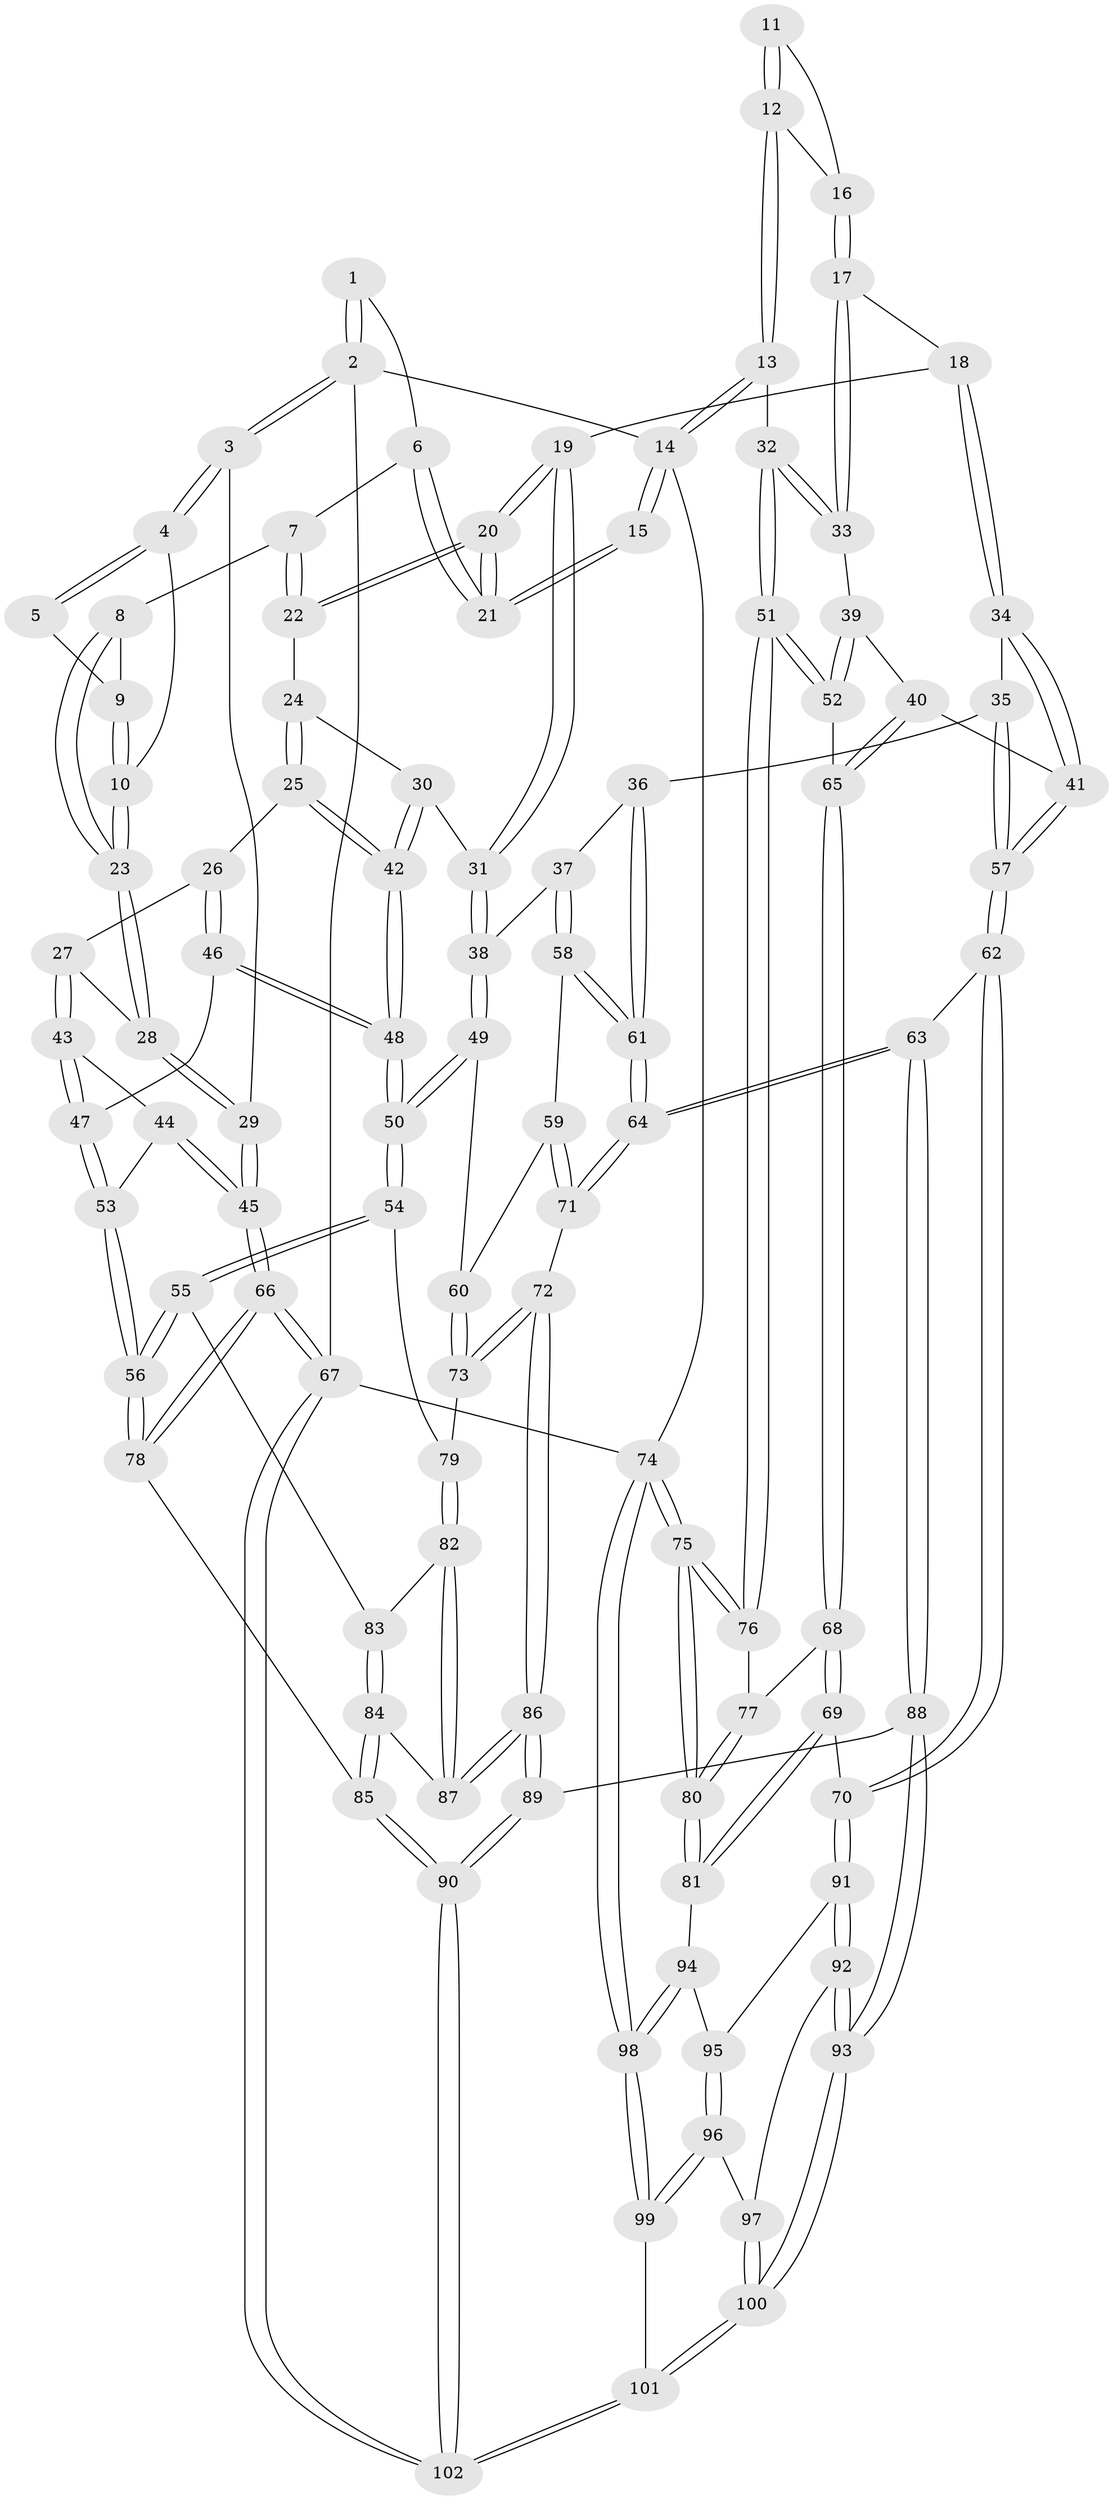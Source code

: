 // Generated by graph-tools (version 1.1) at 2025/11/02/21/25 10:11:13]
// undirected, 102 vertices, 252 edges
graph export_dot {
graph [start="1"]
  node [color=gray90,style=filled];
  1 [pos="+0.14718785680850643+0"];
  2 [pos="+0+0"];
  3 [pos="+0+0.11943422597170893"];
  4 [pos="+0+0.10508636307326809"];
  5 [pos="+0.1048728196544695+0"];
  6 [pos="+0.304608139409825+0"];
  7 [pos="+0.14918164752606528+0.1077434465752342"];
  8 [pos="+0.11618389988609046+0.1090652152445319"];
  9 [pos="+0.10501037716658973+0"];
  10 [pos="+0.04263802662709626+0.12340648362266012"];
  11 [pos="+0.8756401849817488+0.013664771491457596"];
  12 [pos="+1+0.13433680772804954"];
  13 [pos="+1+0.17926466144399605"];
  14 [pos="+1+0"];
  15 [pos="+0.7903238292784702+0"];
  16 [pos="+0.8203474265125369+0.13947216698152695"];
  17 [pos="+0.7781733197466364+0.16246328931575799"];
  18 [pos="+0.5596476673922993+0.036479571004672"];
  19 [pos="+0.5090843731764156+0"];
  20 [pos="+0.4986025506949223+0"];
  21 [pos="+0.49716312069430474+0"];
  22 [pos="+0.20926651658866635+0.1250009075272643"];
  23 [pos="+0.07943359640811483+0.13880095914492857"];
  24 [pos="+0.2105935014051966+0.14840935293630222"];
  25 [pos="+0.16056010022606498+0.24375873553270042"];
  26 [pos="+0.13900648087201722+0.24734228121235946"];
  27 [pos="+0.09870861971189687+0.23037851293504558"];
  28 [pos="+0.0898757722110178+0.20225849547001656"];
  29 [pos="+0+0.20591814369740638"];
  30 [pos="+0.2939798159713968+0.23223657675856885"];
  31 [pos="+0.37992483701019675+0.20688660869410527"];
  32 [pos="+1+0.2402273041853159"];
  33 [pos="+0.8066606143390066+0.26251062100963535"];
  34 [pos="+0.5656681872560549+0.08316852676338617"];
  35 [pos="+0.5143049452662493+0.37158565924604964"];
  36 [pos="+0.5095272764193485+0.37313341910053244"];
  37 [pos="+0.501346522498012+0.37391084542101877"];
  38 [pos="+0.3984678112873867+0.3192904243944472"];
  39 [pos="+0.8037137295596963+0.271892146373515"];
  40 [pos="+0.7497100379721532+0.36451452544107055"];
  41 [pos="+0.6738833651184187+0.38233976581773943"];
  42 [pos="+0.24331285446244377+0.27000697412492175"];
  43 [pos="+0.004208577093648938+0.3077480472683694"];
  44 [pos="+0.003930867162705437+0.30785885426937243"];
  45 [pos="+0+0.30723314429509674"];
  46 [pos="+0.1436914093347308+0.3690613658411628"];
  47 [pos="+0.14039763509416128+0.37061896153848956"];
  48 [pos="+0.2505842382672997+0.3990433773009267"];
  49 [pos="+0.2959054179656866+0.42781063217654314"];
  50 [pos="+0.2798951212517285+0.43429469152260103"];
  51 [pos="+1+0.4036362463122462"];
  52 [pos="+0.9726418450645185+0.4023793928556055"];
  53 [pos="+0.07360564155271464+0.45112538515955825"];
  54 [pos="+0.2795830305653745+0.4353319204525197"];
  55 [pos="+0.1880168366629778+0.5268119895306993"];
  56 [pos="+0.04763143051342383+0.5567640616061454"];
  57 [pos="+0.6563105179812024+0.39836301950985"];
  58 [pos="+0.44970981938994953+0.45271290998776387"];
  59 [pos="+0.43594692660918616+0.4618282915828265"];
  60 [pos="+0.4043838732116349+0.46063879962318577"];
  61 [pos="+0.5301295563273709+0.5230529183500244"];
  62 [pos="+0.6295372505663699+0.6187957763725407"];
  63 [pos="+0.5885159170238817+0.6165191605985934"];
  64 [pos="+0.5777561013296649+0.6103690043420262"];
  65 [pos="+0.8253218338558223+0.4352719392768327"];
  66 [pos="+0+0.712893247533204"];
  67 [pos="+0+1"];
  68 [pos="+0.827228158381136+0.5151925854905498"];
  69 [pos="+0.6924088386368391+0.619212045343433"];
  70 [pos="+0.6331865931850219+0.6217758113908136"];
  71 [pos="+0.4507323613310678+0.5776917979824222"];
  72 [pos="+0.4027480610929605+0.585637774839976"];
  73 [pos="+0.38781611609823746+0.5741134226125638"];
  74 [pos="+1+1"];
  75 [pos="+1+0.7654474220246728"];
  76 [pos="+1+0.4863514671727008"];
  77 [pos="+0.8298837842474995+0.5168595698486727"];
  78 [pos="+0+0.6591687731339576"];
  79 [pos="+0.3397039293296189+0.5496375584101977"];
  80 [pos="+1+0.7227616966952556"];
  81 [pos="+0.9111745588745391+0.7250706893861378"];
  82 [pos="+0.27948135912818983+0.6144000308650259"];
  83 [pos="+0.22321105901789062+0.5760450889876354"];
  84 [pos="+0.19946791314389395+0.6824503796024388"];
  85 [pos="+0.15515108279889953+0.709378600737778"];
  86 [pos="+0.34966617155406543+0.7115508720797817"];
  87 [pos="+0.28955110978689896+0.6634680858921148"];
  88 [pos="+0.3910948649276892+0.7852938813294925"];
  89 [pos="+0.3712104555677622+0.7774144165475346"];
  90 [pos="+0.26192304448680576+0.8251604047724298"];
  91 [pos="+0.6361670267076259+0.657972983101973"];
  92 [pos="+0.604670479015823+0.8204386878098298"];
  93 [pos="+0.4314140488155701+0.838630646555393"];
  94 [pos="+0.8019455505174218+0.8000187668738465"];
  95 [pos="+0.7612096611205424+0.807579299407378"];
  96 [pos="+0.6797007938842667+0.9072209600356983"];
  97 [pos="+0.6292287119506461+0.8609827593720293"];
  98 [pos="+0.8830222772198767+1"];
  99 [pos="+0.7837550763169775+1"];
  100 [pos="+0.4442183551796123+0.9945239966807982"];
  101 [pos="+0.43048378222622036+1"];
  102 [pos="+0.026449881713403928+1"];
  1 -- 2;
  1 -- 2;
  1 -- 6;
  2 -- 3;
  2 -- 3;
  2 -- 14;
  2 -- 67;
  3 -- 4;
  3 -- 4;
  3 -- 29;
  4 -- 5;
  4 -- 5;
  4 -- 10;
  5 -- 9;
  6 -- 7;
  6 -- 21;
  6 -- 21;
  7 -- 8;
  7 -- 22;
  7 -- 22;
  8 -- 9;
  8 -- 23;
  8 -- 23;
  9 -- 10;
  9 -- 10;
  10 -- 23;
  10 -- 23;
  11 -- 12;
  11 -- 12;
  11 -- 16;
  12 -- 13;
  12 -- 13;
  12 -- 16;
  13 -- 14;
  13 -- 14;
  13 -- 32;
  14 -- 15;
  14 -- 15;
  14 -- 74;
  15 -- 21;
  15 -- 21;
  16 -- 17;
  16 -- 17;
  17 -- 18;
  17 -- 33;
  17 -- 33;
  18 -- 19;
  18 -- 34;
  18 -- 34;
  19 -- 20;
  19 -- 20;
  19 -- 31;
  19 -- 31;
  20 -- 21;
  20 -- 21;
  20 -- 22;
  20 -- 22;
  22 -- 24;
  23 -- 28;
  23 -- 28;
  24 -- 25;
  24 -- 25;
  24 -- 30;
  25 -- 26;
  25 -- 42;
  25 -- 42;
  26 -- 27;
  26 -- 46;
  26 -- 46;
  27 -- 28;
  27 -- 43;
  27 -- 43;
  28 -- 29;
  28 -- 29;
  29 -- 45;
  29 -- 45;
  30 -- 31;
  30 -- 42;
  30 -- 42;
  31 -- 38;
  31 -- 38;
  32 -- 33;
  32 -- 33;
  32 -- 51;
  32 -- 51;
  33 -- 39;
  34 -- 35;
  34 -- 41;
  34 -- 41;
  35 -- 36;
  35 -- 57;
  35 -- 57;
  36 -- 37;
  36 -- 61;
  36 -- 61;
  37 -- 38;
  37 -- 58;
  37 -- 58;
  38 -- 49;
  38 -- 49;
  39 -- 40;
  39 -- 52;
  39 -- 52;
  40 -- 41;
  40 -- 65;
  40 -- 65;
  41 -- 57;
  41 -- 57;
  42 -- 48;
  42 -- 48;
  43 -- 44;
  43 -- 47;
  43 -- 47;
  44 -- 45;
  44 -- 45;
  44 -- 53;
  45 -- 66;
  45 -- 66;
  46 -- 47;
  46 -- 48;
  46 -- 48;
  47 -- 53;
  47 -- 53;
  48 -- 50;
  48 -- 50;
  49 -- 50;
  49 -- 50;
  49 -- 60;
  50 -- 54;
  50 -- 54;
  51 -- 52;
  51 -- 52;
  51 -- 76;
  51 -- 76;
  52 -- 65;
  53 -- 56;
  53 -- 56;
  54 -- 55;
  54 -- 55;
  54 -- 79;
  55 -- 56;
  55 -- 56;
  55 -- 83;
  56 -- 78;
  56 -- 78;
  57 -- 62;
  57 -- 62;
  58 -- 59;
  58 -- 61;
  58 -- 61;
  59 -- 60;
  59 -- 71;
  59 -- 71;
  60 -- 73;
  60 -- 73;
  61 -- 64;
  61 -- 64;
  62 -- 63;
  62 -- 70;
  62 -- 70;
  63 -- 64;
  63 -- 64;
  63 -- 88;
  63 -- 88;
  64 -- 71;
  64 -- 71;
  65 -- 68;
  65 -- 68;
  66 -- 67;
  66 -- 67;
  66 -- 78;
  66 -- 78;
  67 -- 102;
  67 -- 102;
  67 -- 74;
  68 -- 69;
  68 -- 69;
  68 -- 77;
  69 -- 70;
  69 -- 81;
  69 -- 81;
  70 -- 91;
  70 -- 91;
  71 -- 72;
  72 -- 73;
  72 -- 73;
  72 -- 86;
  72 -- 86;
  73 -- 79;
  74 -- 75;
  74 -- 75;
  74 -- 98;
  74 -- 98;
  75 -- 76;
  75 -- 76;
  75 -- 80;
  75 -- 80;
  76 -- 77;
  77 -- 80;
  77 -- 80;
  78 -- 85;
  79 -- 82;
  79 -- 82;
  80 -- 81;
  80 -- 81;
  81 -- 94;
  82 -- 83;
  82 -- 87;
  82 -- 87;
  83 -- 84;
  83 -- 84;
  84 -- 85;
  84 -- 85;
  84 -- 87;
  85 -- 90;
  85 -- 90;
  86 -- 87;
  86 -- 87;
  86 -- 89;
  86 -- 89;
  88 -- 89;
  88 -- 93;
  88 -- 93;
  89 -- 90;
  89 -- 90;
  90 -- 102;
  90 -- 102;
  91 -- 92;
  91 -- 92;
  91 -- 95;
  92 -- 93;
  92 -- 93;
  92 -- 97;
  93 -- 100;
  93 -- 100;
  94 -- 95;
  94 -- 98;
  94 -- 98;
  95 -- 96;
  95 -- 96;
  96 -- 97;
  96 -- 99;
  96 -- 99;
  97 -- 100;
  97 -- 100;
  98 -- 99;
  98 -- 99;
  99 -- 101;
  100 -- 101;
  100 -- 101;
  101 -- 102;
  101 -- 102;
}
